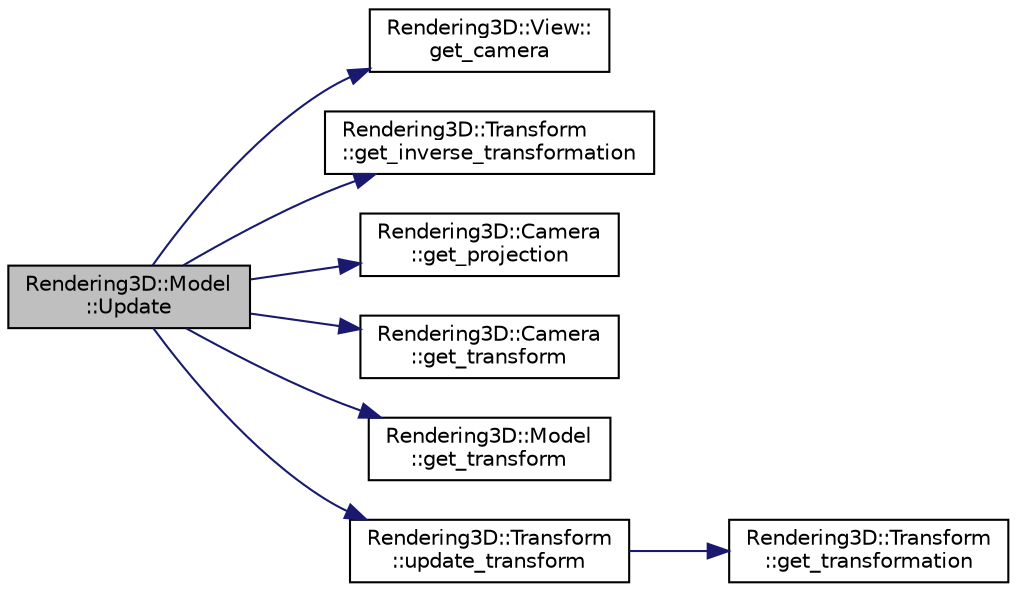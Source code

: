 digraph "Rendering3D::Model::Update"
{
 // LATEX_PDF_SIZE
  edge [fontname="Helvetica",fontsize="10",labelfontname="Helvetica",labelfontsize="10"];
  node [fontname="Helvetica",fontsize="10",shape=record];
  rankdir="LR";
  Node1 [label="Rendering3D::Model\l::Update",height=0.2,width=0.4,color="black", fillcolor="grey75", style="filled", fontcolor="black",tooltip="Update the model."];
  Node1 -> Node2 [color="midnightblue",fontsize="10",style="solid",fontname="Helvetica"];
  Node2 [label="Rendering3D::View::\lget_camera",height=0.2,width=0.4,color="black", fillcolor="white", style="filled",URL="$class_rendering3_d_1_1_view.html#a5bbb183289889292dd8ec7df31151376",tooltip="Gets a reference of the camera."];
  Node1 -> Node3 [color="midnightblue",fontsize="10",style="solid",fontname="Helvetica"];
  Node3 [label="Rendering3D::Transform\l::get_inverse_transformation",height=0.2,width=0.4,color="black", fillcolor="white", style="filled",URL="$struct_rendering3_d_1_1_transform.html#a353558eafc9a4f19f06b7a511e7c2e4d",tooltip="Gets the inverse transformation as copy."];
  Node1 -> Node4 [color="midnightblue",fontsize="10",style="solid",fontname="Helvetica"];
  Node4 [label="Rendering3D::Camera\l::get_projection",height=0.2,width=0.4,color="black", fillcolor="white", style="filled",URL="$class_rendering3_d_1_1_camera.html#af920d1e2f782294db96202f3821a7393",tooltip="Gets the projection matrix."];
  Node1 -> Node5 [color="midnightblue",fontsize="10",style="solid",fontname="Helvetica"];
  Node5 [label="Rendering3D::Camera\l::get_transform",height=0.2,width=0.4,color="black", fillcolor="white", style="filled",URL="$class_rendering3_d_1_1_camera.html#a4b464db14bf80d63c479741af2ee2159",tooltip="Gets a reference to the transform."];
  Node1 -> Node6 [color="midnightblue",fontsize="10",style="solid",fontname="Helvetica"];
  Node6 [label="Rendering3D::Model\l::get_transform",height=0.2,width=0.4,color="black", fillcolor="white", style="filled",URL="$class_rendering3_d_1_1_model.html#a1ab72bdc0f8a509912be4a228b33f6bd",tooltip="Gets the transform reference."];
  Node1 -> Node7 [color="midnightblue",fontsize="10",style="solid",fontname="Helvetica"];
  Node7 [label="Rendering3D::Transform\l::update_transform",height=0.2,width=0.4,color="black", fillcolor="white", style="filled",URL="$struct_rendering3_d_1_1_transform.html#a00657478bb3ff04701673758304dc8d2",tooltip="Updates the transform"];
  Node7 -> Node8 [color="midnightblue",fontsize="10",style="solid",fontname="Helvetica"];
  Node8 [label="Rendering3D::Transform\l::get_transformation",height=0.2,width=0.4,color="black", fillcolor="white", style="filled",URL="$struct_rendering3_d_1_1_transform.html#adbdf82d5441c3942b93306bf203482fd",tooltip="Gets the transformation as copy."];
}
